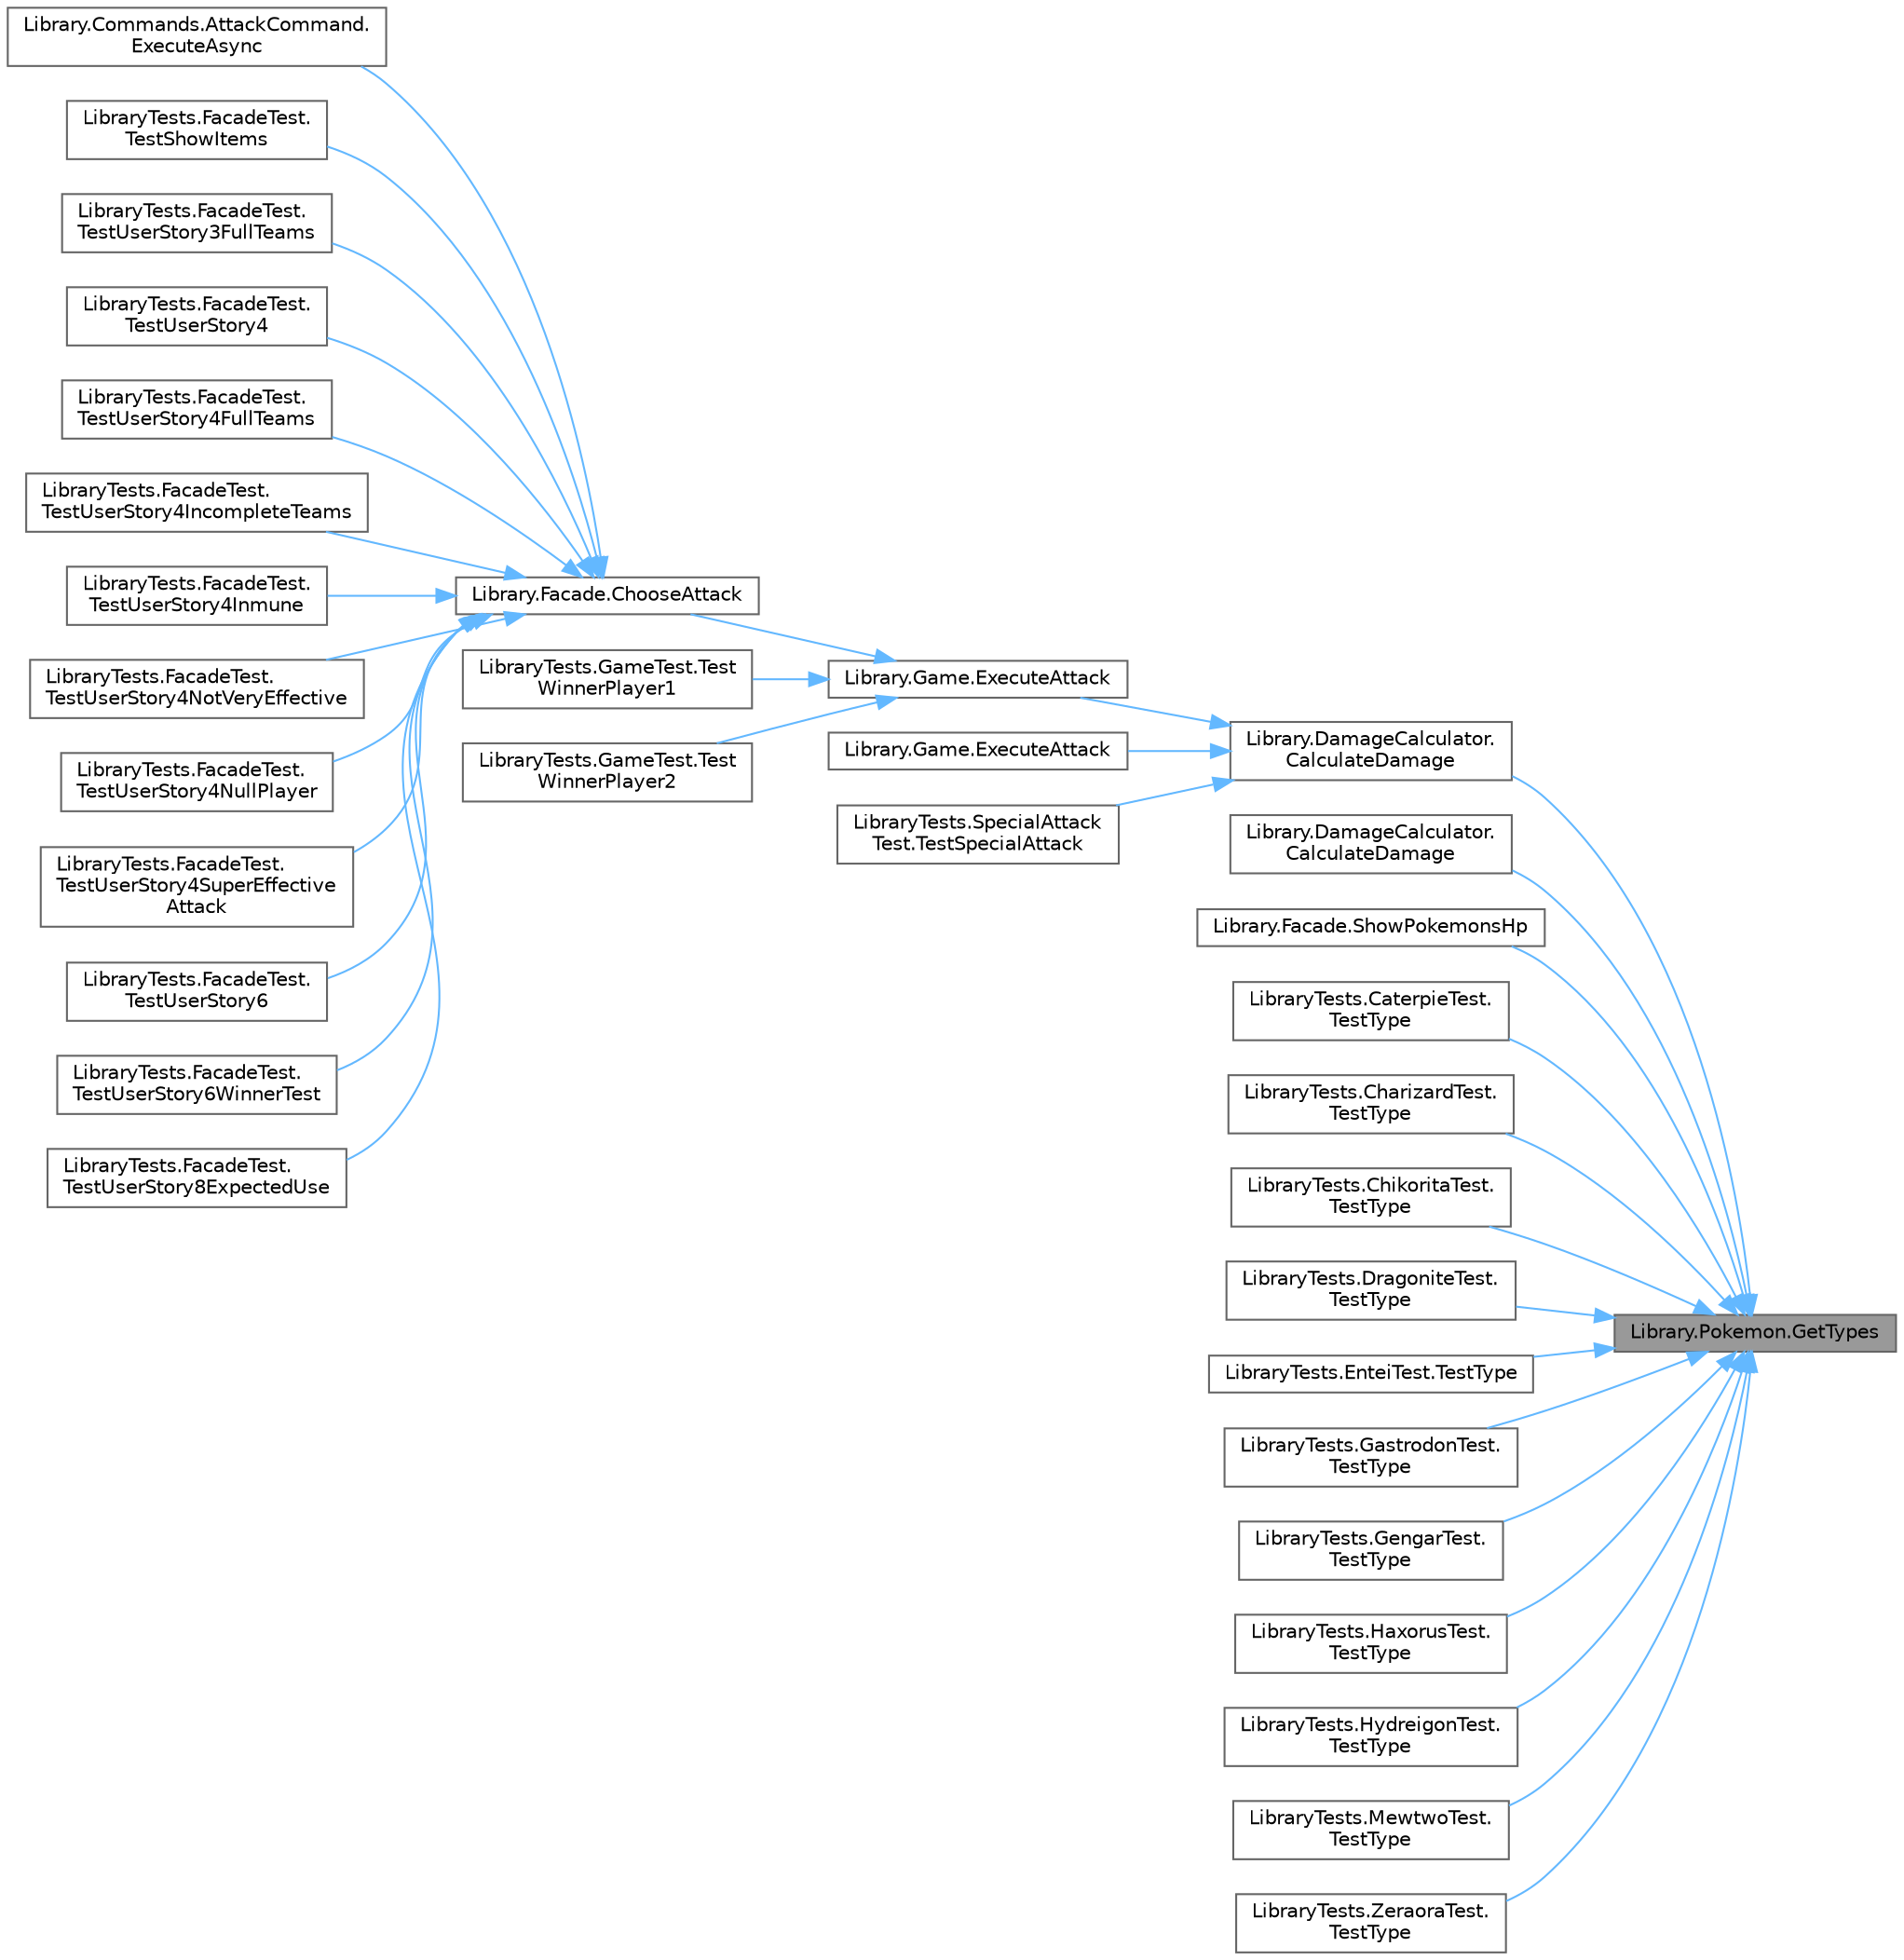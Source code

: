 digraph "Library.Pokemon.GetTypes"
{
 // INTERACTIVE_SVG=YES
 // LATEX_PDF_SIZE
  bgcolor="transparent";
  edge [fontname=Helvetica,fontsize=10,labelfontname=Helvetica,labelfontsize=10];
  node [fontname=Helvetica,fontsize=10,shape=box,height=0.2,width=0.4];
  rankdir="RL";
  Node1 [id="Node000001",label="Library.Pokemon.GetTypes",height=0.2,width=0.4,color="gray40", fillcolor="grey60", style="filled", fontcolor="black",tooltip="Devuelve la lista de tipos del Pokemon."];
  Node1 -> Node2 [id="edge1_Node000001_Node000002",dir="back",color="steelblue1",style="solid",tooltip=" "];
  Node2 [id="Node000002",label="Library.DamageCalculator.\lCalculateDamage",height=0.2,width=0.4,color="grey40", fillcolor="white", style="filled",URL="$classLibrary_1_1DamageCalculator.html#a0684bc36799bc6bc3b46780b7263e60d",tooltip="Calcula el daño infligido a un Pokemon objetivo. Para esto tiene en cuenta el valor de ataque,..."];
  Node2 -> Node3 [id="edge2_Node000002_Node000003",dir="back",color="steelblue1",style="solid",tooltip=" "];
  Node3 [id="Node000003",label="Library.Game.ExecuteAttack",height=0.2,width=0.4,color="grey40", fillcolor="white", style="filled",URL="$classLibrary_1_1Game.html#a656f35f805445764adcdd3a51de65693",tooltip="Ejecuta un ataque por parte del Pokemon activo del jugador actual, siempre y cuando no se encuentre d..."];
  Node3 -> Node4 [id="edge3_Node000003_Node000004",dir="back",color="steelblue1",style="solid",tooltip=" "];
  Node4 [id="Node000004",label="Library.Facade.ChooseAttack",height=0.2,width=0.4,color="grey40", fillcolor="white", style="filled",URL="$classLibrary_1_1Facade.html#a654944afb774828780427cef30687c84",tooltip="Historia de usuario 4: Permite a un jugador elegir y ejecutar un ataque durante su turno en una parti..."];
  Node4 -> Node5 [id="edge4_Node000004_Node000005",dir="back",color="steelblue1",style="solid",tooltip=" "];
  Node5 [id="Node000005",label="Library.Commands.AttackCommand.\lExecuteAsync",height=0.2,width=0.4,color="grey40", fillcolor="white", style="filled",URL="$classLibrary_1_1Commands_1_1AttackCommand.html#a348884af05a12f00e675e4438bb6b0ee",tooltip="Envía a la fachada un mensaje con el ataque a utilizar."];
  Node4 -> Node6 [id="edge5_Node000004_Node000006",dir="back",color="steelblue1",style="solid",tooltip=" "];
  Node6 [id="Node000006",label="LibraryTests.FacadeTest.\lTestShowItems",height=0.2,width=0.4,color="grey40", fillcolor="white", style="filled",URL="$classLibraryTests_1_1FacadeTest.html#a90456bb6f0c4f16501499eefaa327dfd",tooltip="Verifica que los items disponibles de un jugador se muestren correctamente."];
  Node4 -> Node7 [id="edge6_Node000004_Node000007",dir="back",color="steelblue1",style="solid",tooltip=" "];
  Node7 [id="Node000007",label="LibraryTests.FacadeTest.\lTestUserStory3FullTeams",height=0.2,width=0.4,color="grey40", fillcolor="white", style="filled",URL="$classLibraryTests_1_1FacadeTest.html#aac6a0d41eb91460778db5af54f63130b",tooltip="Verifica que cuando ambos jugadores tienen equipos completos, se puede muestrar el HP de los Pokemon ..."];
  Node4 -> Node8 [id="edge7_Node000004_Node000008",dir="back",color="steelblue1",style="solid",tooltip=" "];
  Node8 [id="Node000008",label="LibraryTests.FacadeTest.\lTestUserStory4",height=0.2,width=0.4,color="grey40", fillcolor="white", style="filled",URL="$classLibraryTests_1_1FacadeTest.html#a2fe51ecedbe3ba492916233594b36d73",tooltip="Test de la historia de usuario 4."];
  Node4 -> Node9 [id="edge8_Node000004_Node000009",dir="back",color="steelblue1",style="solid",tooltip=" "];
  Node9 [id="Node000009",label="LibraryTests.FacadeTest.\lTestUserStory4FullTeams",height=0.2,width=0.4,color="grey40", fillcolor="white", style="filled",URL="$classLibraryTests_1_1FacadeTest.html#a7b3d6724741172801da3d1894f315940",tooltip="Verifica que un jugador puede realizar un ataque solo si es el jugador activo y si el ataque existe e..."];
  Node4 -> Node10 [id="edge9_Node000004_Node000010",dir="back",color="steelblue1",style="solid",tooltip=" "];
  Node10 [id="Node000010",label="LibraryTests.FacadeTest.\lTestUserStory4IncompleteTeams",height=0.2,width=0.4,color="grey40", fillcolor="white", style="filled",URL="$classLibraryTests_1_1FacadeTest.html#a270a6bd92ed46ac82aa45ad06ad24107",tooltip="Verifica que si alguno de los jugadores no tiene su equipo completo, no pueden realizarse ataques."];
  Node4 -> Node11 [id="edge10_Node000004_Node000011",dir="back",color="steelblue1",style="solid",tooltip=" "];
  Node11 [id="Node000011",label="LibraryTests.FacadeTest.\lTestUserStory4Inmune",height=0.2,width=0.4,color="grey40", fillcolor="white", style="filled",URL="$classLibraryTests_1_1FacadeTest.html#ac8d1246dbc158a1b08a951d64b6b3452",tooltip="Verifica que se puede realizar daño en base a las efectividades."];
  Node4 -> Node12 [id="edge11_Node000004_Node000012",dir="back",color="steelblue1",style="solid",tooltip=" "];
  Node12 [id="Node000012",label="LibraryTests.FacadeTest.\lTestUserStory4NotVeryEffective",height=0.2,width=0.4,color="grey40", fillcolor="white", style="filled",URL="$classLibraryTests_1_1FacadeTest.html#a547153a9aa7c2ec004d557adad2453ca",tooltip="Verifica que se puede realizar daño en base a las efectividades."];
  Node4 -> Node13 [id="edge12_Node000004_Node000013",dir="back",color="steelblue1",style="solid",tooltip=" "];
  Node13 [id="Node000013",label="LibraryTests.FacadeTest.\lTestUserStory4NullPlayer",height=0.2,width=0.4,color="grey40", fillcolor="white", style="filled",URL="$classLibraryTests_1_1FacadeTest.html#a38ba04a79d940e3bad2c742b6243734e",tooltip="Verifica que un jugador no puede realizar un ataque si no está en una partida."];
  Node4 -> Node14 [id="edge13_Node000004_Node000014",dir="back",color="steelblue1",style="solid",tooltip=" "];
  Node14 [id="Node000014",label="LibraryTests.FacadeTest.\lTestUserStory4SuperEffective\lAttack",height=0.2,width=0.4,color="grey40", fillcolor="white", style="filled",URL="$classLibraryTests_1_1FacadeTest.html#af5515ac555b36a2ca31956045c2692a8",tooltip="Verifica que se puede realizar daño en base a las efectividades."];
  Node4 -> Node15 [id="edge14_Node000004_Node000015",dir="back",color="steelblue1",style="solid",tooltip=" "];
  Node15 [id="Node000015",label="LibraryTests.FacadeTest.\lTestUserStory6",height=0.2,width=0.4,color="grey40", fillcolor="white", style="filled",URL="$classLibraryTests_1_1FacadeTest.html#a35433150a75ceba9bed321a7c37c8e9a",tooltip="Test de la historia de usuario 6."];
  Node4 -> Node16 [id="edge15_Node000004_Node000016",dir="back",color="steelblue1",style="solid",tooltip=" "];
  Node16 [id="Node000016",label="LibraryTests.FacadeTest.\lTestUserStory6WinnerTest",height=0.2,width=0.4,color="grey40", fillcolor="white", style="filled",URL="$classLibraryTests_1_1FacadeTest.html#aa848dbd02da950df82e2147a6a284abb",tooltip="Verifica que se muestre un mensaje indicando."];
  Node4 -> Node17 [id="edge16_Node000004_Node000017",dir="back",color="steelblue1",style="solid",tooltip=" "];
  Node17 [id="Node000017",label="LibraryTests.FacadeTest.\lTestUserStory8ExpectedUse",height=0.2,width=0.4,color="grey40", fillcolor="white", style="filled",URL="$classLibraryTests_1_1FacadeTest.html#aac6e7e8d73bf8f1303e20064465bb8e1",tooltip="Verifica que el jugador activo pueda usar un item correctamente."];
  Node3 -> Node18 [id="edge17_Node000003_Node000018",dir="back",color="steelblue1",style="solid",tooltip=" "];
  Node18 [id="Node000018",label="LibraryTests.GameTest.Test\lWinnerPlayer1",height=0.2,width=0.4,color="grey40", fillcolor="white", style="filled",URL="$classLibraryTests_1_1GameTest.html#a57bf287b4709e4ead91451a31c009692",tooltip="Verifica que el método Winner devuelve correctamente el ganador de la partida, en caso de que sea el ..."];
  Node3 -> Node19 [id="edge18_Node000003_Node000019",dir="back",color="steelblue1",style="solid",tooltip=" "];
  Node19 [id="Node000019",label="LibraryTests.GameTest.Test\lWinnerPlayer2",height=0.2,width=0.4,color="grey40", fillcolor="white", style="filled",URL="$classLibraryTests_1_1GameTest.html#aa81b288826686b2b502032d0973b517f",tooltip="Verifica que el método Winner devuelve correctamente el ganador de la partida, en caso de que sea el ..."];
  Node2 -> Node20 [id="edge19_Node000002_Node000020",dir="back",color="steelblue1",style="solid",tooltip=" "];
  Node20 [id="Node000020",label="Library.Game.ExecuteAttack",height=0.2,width=0.4,color="grey40", fillcolor="white", style="filled",URL="$classLibrary_1_1Game.html#a25142733833a36fd79da48c53e80f225",tooltip="Ejecuta un ataque por parte del Pokemon activo del jugador actual, siempre y cuando no se encuentre d..."];
  Node2 -> Node21 [id="edge20_Node000002_Node000021",dir="back",color="steelblue1",style="solid",tooltip=" "];
  Node21 [id="Node000021",label="LibraryTests.SpecialAttack\lTest.TestSpecialAttack",height=0.2,width=0.4,color="grey40", fillcolor="white", style="filled",URL="$classLibraryTests_1_1SpecialAttackTest.html#a330fc9e134175f0120efbe3da22e13a8",tooltip="Test de ataque especial."];
  Node1 -> Node22 [id="edge21_Node000001_Node000022",dir="back",color="steelblue1",style="solid",tooltip=" "];
  Node22 [id="Node000022",label="Library.DamageCalculator.\lCalculateDamage",height=0.2,width=0.4,color="grey40", fillcolor="white", style="filled",URL="$classLibrary_1_1DamageCalculator.html#a441bd820eda5da6d69edcc4e5b7d8752",tooltip="Calcula el daño infligido a un Pokemon objetivo. Para esto tiene en cuenta el valor de ataque,..."];
  Node1 -> Node23 [id="edge22_Node000001_Node000023",dir="back",color="steelblue1",style="solid",tooltip=" "];
  Node23 [id="Node000023",label="Library.Facade.ShowPokemonsHp",height=0.2,width=0.4,color="grey40", fillcolor="white", style="filled",URL="$classLibrary_1_1Facade.html#a1ab4cd6b1641209fac55991c17754b66",tooltip="Historia de usuario 3: Muestra los puntos de vida (HP) de los Pokemon de un jugador."];
  Node1 -> Node24 [id="edge23_Node000001_Node000024",dir="back",color="steelblue1",style="solid",tooltip=" "];
  Node24 [id="Node000024",label="LibraryTests.CaterpieTest.\lTestType",height=0.2,width=0.4,color="grey40", fillcolor="white", style="filled",URL="$classLibraryTests_1_1CaterpieTest.html#a7b4ee7a345f79da04d1ffff31e966ca7",tooltip="Test del atributo type."];
  Node1 -> Node25 [id="edge24_Node000001_Node000025",dir="back",color="steelblue1",style="solid",tooltip=" "];
  Node25 [id="Node000025",label="LibraryTests.CharizardTest.\lTestType",height=0.2,width=0.4,color="grey40", fillcolor="white", style="filled",URL="$classLibraryTests_1_1CharizardTest.html#a35f39e1f8d1c9522045f654382cea043",tooltip="Test del atributo type."];
  Node1 -> Node26 [id="edge25_Node000001_Node000026",dir="back",color="steelblue1",style="solid",tooltip=" "];
  Node26 [id="Node000026",label="LibraryTests.ChikoritaTest.\lTestType",height=0.2,width=0.4,color="grey40", fillcolor="white", style="filled",URL="$classLibraryTests_1_1ChikoritaTest.html#aa9cef46fe3c120f2075431e01d7cc975",tooltip="Test del atributo type."];
  Node1 -> Node27 [id="edge26_Node000001_Node000027",dir="back",color="steelblue1",style="solid",tooltip=" "];
  Node27 [id="Node000027",label="LibraryTests.DragoniteTest.\lTestType",height=0.2,width=0.4,color="grey40", fillcolor="white", style="filled",URL="$classLibraryTests_1_1DragoniteTest.html#a4289f2b0e451139309fe3a49c3828285",tooltip="Test del atributo type."];
  Node1 -> Node28 [id="edge27_Node000001_Node000028",dir="back",color="steelblue1",style="solid",tooltip=" "];
  Node28 [id="Node000028",label="LibraryTests.EnteiTest.TestType",height=0.2,width=0.4,color="grey40", fillcolor="white", style="filled",URL="$classLibraryTests_1_1EnteiTest.html#a3b519999367a76775a4e0dee5a3f004c",tooltip="Test del atributo type."];
  Node1 -> Node29 [id="edge28_Node000001_Node000029",dir="back",color="steelblue1",style="solid",tooltip=" "];
  Node29 [id="Node000029",label="LibraryTests.GastrodonTest.\lTestType",height=0.2,width=0.4,color="grey40", fillcolor="white", style="filled",URL="$classLibraryTests_1_1GastrodonTest.html#ad5ca8b4fc25e70ec24cf1cedc10e83d4",tooltip="Test del atributo type."];
  Node1 -> Node30 [id="edge29_Node000001_Node000030",dir="back",color="steelblue1",style="solid",tooltip=" "];
  Node30 [id="Node000030",label="LibraryTests.GengarTest.\lTestType",height=0.2,width=0.4,color="grey40", fillcolor="white", style="filled",URL="$classLibraryTests_1_1GengarTest.html#aa529cc291b6d57cc9baa88aae3c3b001",tooltip="Test del atributo type."];
  Node1 -> Node31 [id="edge30_Node000001_Node000031",dir="back",color="steelblue1",style="solid",tooltip=" "];
  Node31 [id="Node000031",label="LibraryTests.HaxorusTest.\lTestType",height=0.2,width=0.4,color="grey40", fillcolor="white", style="filled",URL="$classLibraryTests_1_1HaxorusTest.html#ab68e5de12f32b74f431e12338d436b3f",tooltip="Test del atributo type."];
  Node1 -> Node32 [id="edge31_Node000001_Node000032",dir="back",color="steelblue1",style="solid",tooltip=" "];
  Node32 [id="Node000032",label="LibraryTests.HydreigonTest.\lTestType",height=0.2,width=0.4,color="grey40", fillcolor="white", style="filled",URL="$classLibraryTests_1_1HydreigonTest.html#a80f3ed3b1f9b05baa8e75fc3fb3d66d0",tooltip="Test del atributo type."];
  Node1 -> Node33 [id="edge32_Node000001_Node000033",dir="back",color="steelblue1",style="solid",tooltip=" "];
  Node33 [id="Node000033",label="LibraryTests.MewtwoTest.\lTestType",height=0.2,width=0.4,color="grey40", fillcolor="white", style="filled",URL="$classLibraryTests_1_1MewtwoTest.html#ab434507bebaeadad75fab7332f5cc7a8",tooltip="Test del atributo type."];
  Node1 -> Node34 [id="edge33_Node000001_Node000034",dir="back",color="steelblue1",style="solid",tooltip=" "];
  Node34 [id="Node000034",label="LibraryTests.ZeraoraTest.\lTestType",height=0.2,width=0.4,color="grey40", fillcolor="white", style="filled",URL="$classLibraryTests_1_1ZeraoraTest.html#a59fca7f6820c24b8c61f7e2e5aeca317",tooltip="Test del atributo type."];
}
